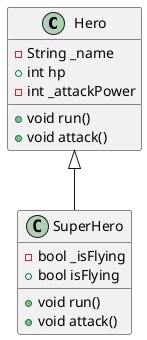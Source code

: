 @startuml

class Hero {
  -String _name
  +int hp
  -int _attackPower
  +void run()
  +void attack()
}

class SuperHero {
  -bool _isFlying
  +bool isFlying
  +void run()
  +void attack()
}

Hero <|-- SuperHero

@enduml